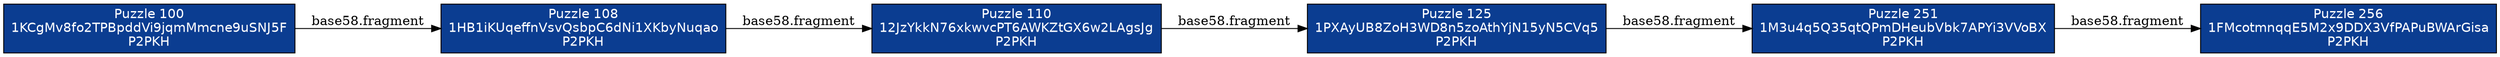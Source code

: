 digraph PuzzleLineage {
  rankdir=LR;
  node [shape=record, style=filled, fillcolor="#0b3d91", fontcolor=white, fontname=Helvetica];
  n100 [label="Puzzle 100\n1KCgMv8fo2TPBpddVi9jqmMmcne9uSNJ5F\nP2PKH", fillcolor="#0b3d91"];
  n108 [label="Puzzle 108\n1HB1iKUqeffnVsvQsbpC6dNi1XKbyNuqao\nP2PKH", fillcolor="#0b3d91"];
  n110 [label="Puzzle 110\n12JzYkkN76xkwvcPT6AWKZtGX6w2LAgsJg\nP2PKH", fillcolor="#0b3d91"];
  n125 [label="Puzzle 125\n1PXAyUB8ZoH3WD8n5zoAthYjN15yN5CVq5\nP2PKH", fillcolor="#0b3d91"];
  n251 [label="Puzzle 251\n1M3u4q5Q35qtQPmDHeubVbk7APYi3VVoBX\nP2PKH", fillcolor="#0b3d91"];
  n256 [label="Puzzle 256\n1FMcotmnqqE5M2x9DDX3VfPAPuBWArGisa\nP2PKH", fillcolor="#0b3d91"];
  n100 -> n108 [label="base58.fragment"];
  n108 -> n110 [label="base58.fragment"];
  n110 -> n125 [label="base58.fragment"];
  n125 -> n251 [label="base58.fragment"];
  n251 -> n256 [label="base58.fragment"];
}
